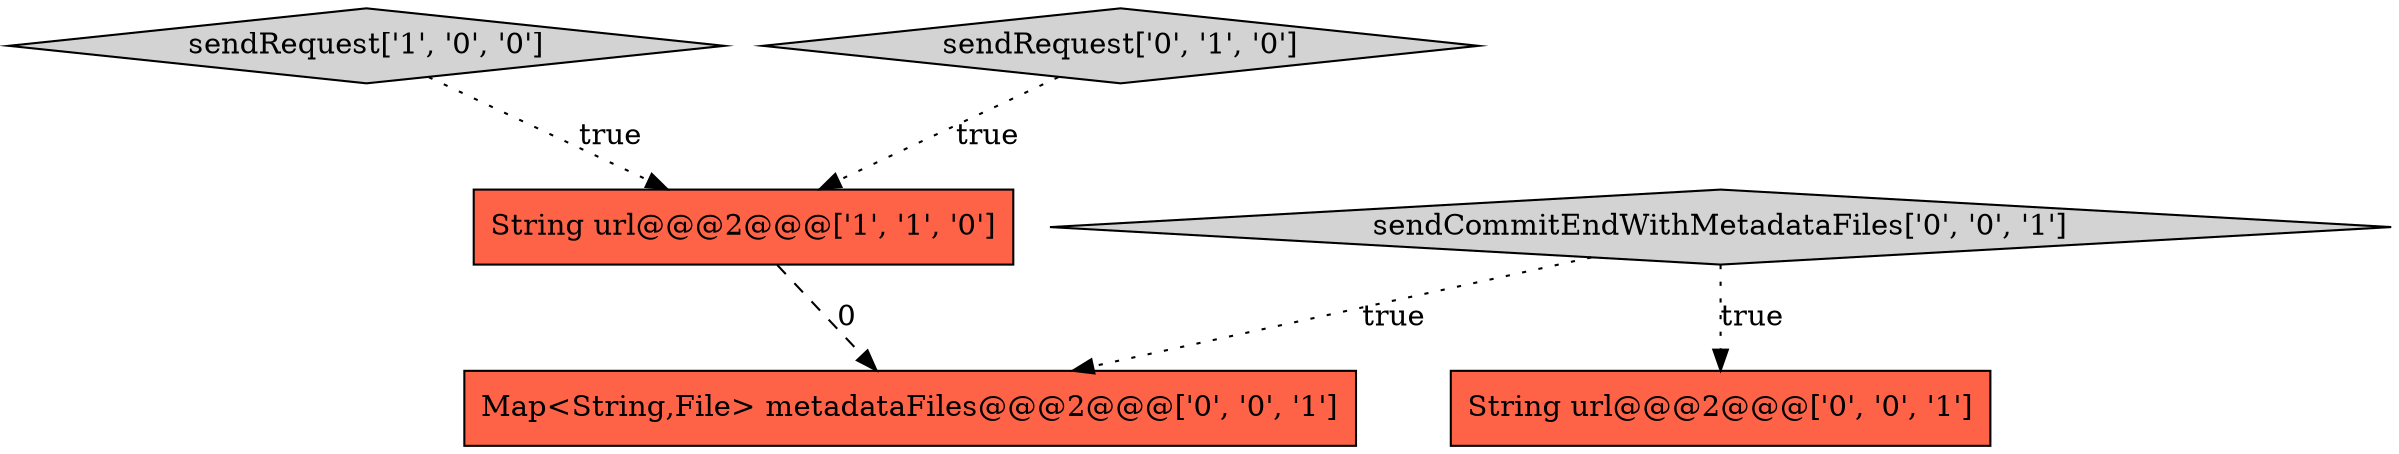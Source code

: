 digraph {
0 [style = filled, label = "sendRequest['1', '0', '0']", fillcolor = lightgray, shape = diamond image = "AAA0AAABBB1BBB"];
5 [style = filled, label = "Map<String,File> metadataFiles@@@2@@@['0', '0', '1']", fillcolor = tomato, shape = box image = "AAA0AAABBB3BBB"];
2 [style = filled, label = "sendRequest['0', '1', '0']", fillcolor = lightgray, shape = diamond image = "AAA0AAABBB2BBB"];
1 [style = filled, label = "String url@@@2@@@['1', '1', '0']", fillcolor = tomato, shape = box image = "AAA0AAABBB1BBB"];
4 [style = filled, label = "String url@@@2@@@['0', '0', '1']", fillcolor = tomato, shape = box image = "AAA0AAABBB3BBB"];
3 [style = filled, label = "sendCommitEndWithMetadataFiles['0', '0', '1']", fillcolor = lightgray, shape = diamond image = "AAA0AAABBB3BBB"];
2->1 [style = dotted, label="true"];
1->5 [style = dashed, label="0"];
0->1 [style = dotted, label="true"];
3->4 [style = dotted, label="true"];
3->5 [style = dotted, label="true"];
}
